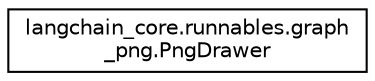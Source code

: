 digraph "Graphical Class Hierarchy"
{
 // LATEX_PDF_SIZE
  edge [fontname="Helvetica",fontsize="10",labelfontname="Helvetica",labelfontsize="10"];
  node [fontname="Helvetica",fontsize="10",shape=record];
  rankdir="LR";
  Node0 [label="langchain_core.runnables.graph\l_png.PngDrawer",height=0.2,width=0.4,color="black", fillcolor="white", style="filled",URL="$classlangchain__core_1_1runnables_1_1graph__png_1_1PngDrawer.html",tooltip=" "];
}
